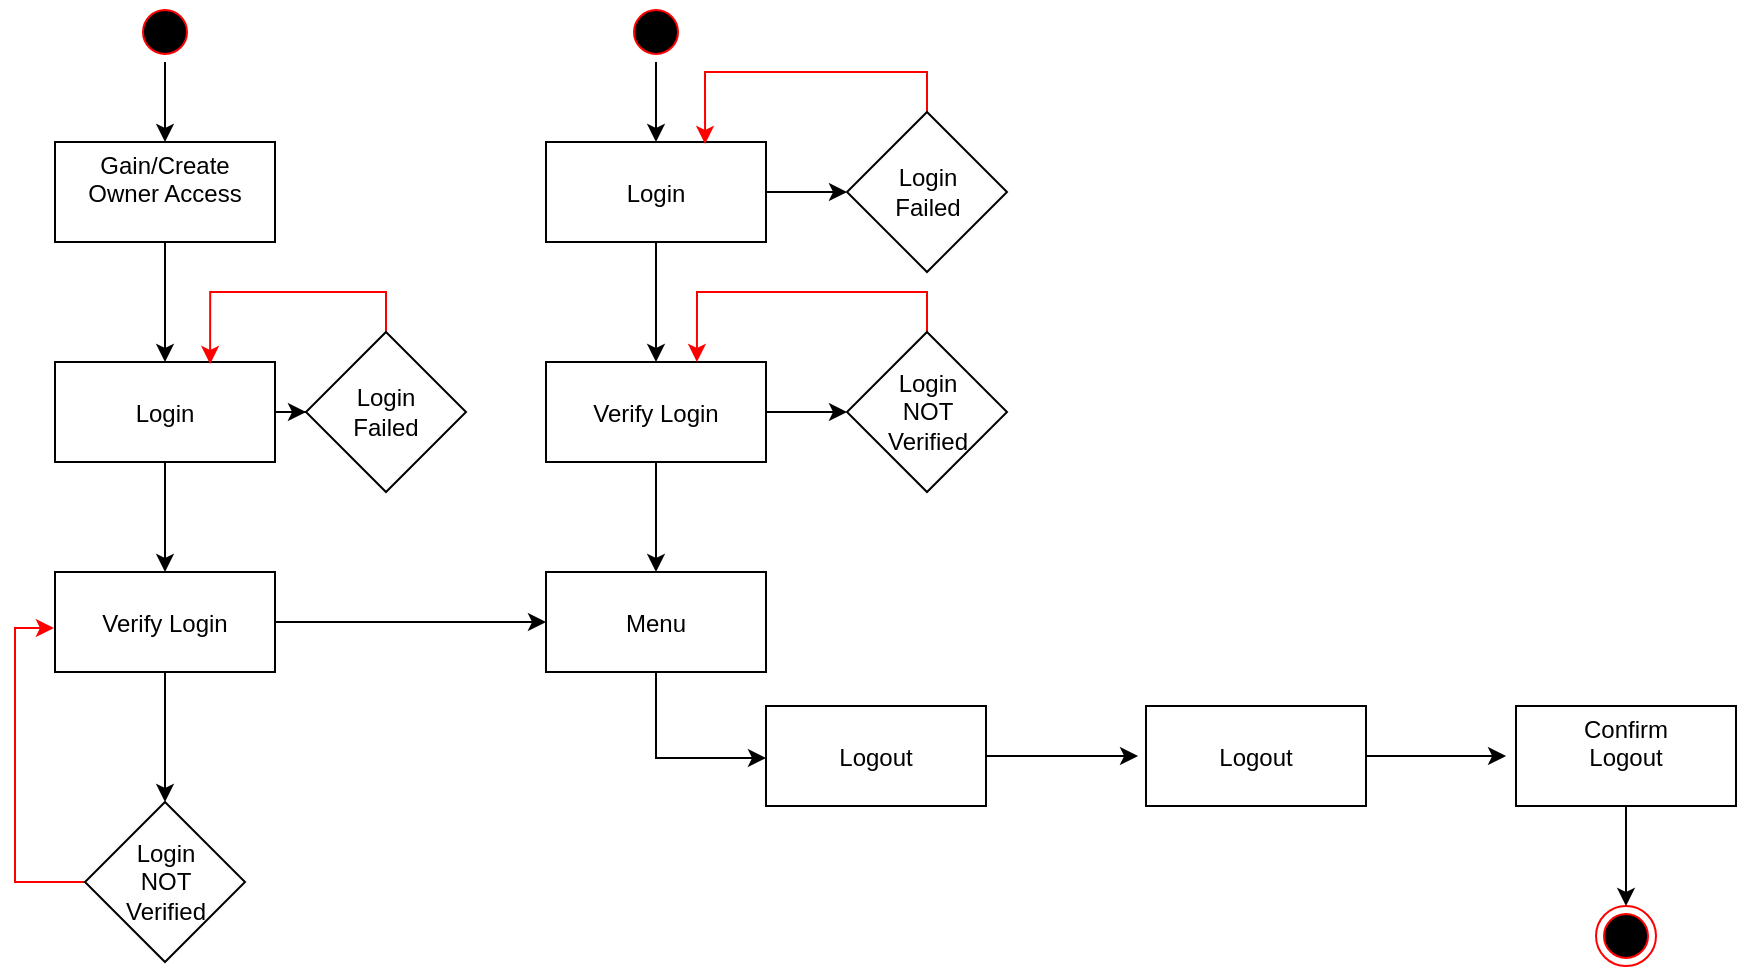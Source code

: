 <mxfile version="21.0.2" type="github">
  <diagram name="Page-1" id="e7e014a7-5840-1c2e-5031-d8a46d1fe8dd">
    <mxGraphModel dx="1600" dy="795" grid="1" gridSize="10" guides="1" tooltips="1" connect="1" arrows="1" fold="1" page="1" pageScale="1" pageWidth="1169" pageHeight="826" background="none" math="0" shadow="0">
      <root>
        <mxCell id="0" />
        <mxCell id="1" parent="0" />
        <mxCell id="RIGcY70q8ak3M7tMSxPh-38" value="" style="edgeStyle=orthogonalEdgeStyle;rounded=0;orthogonalLoop=1;jettySize=auto;html=1;strokeColor=#000000;entryX=-0.036;entryY=0.5;entryDx=0;entryDy=0;entryPerimeter=0;" parent="1" source="RIGcY70q8ak3M7tMSxPh-67" target="RIGcY70q8ak3M7tMSxPh-70" edge="1">
          <mxGeometry relative="1" as="geometry" />
        </mxCell>
        <mxCell id="RIGcY70q8ak3M7tMSxPh-39" style="edgeStyle=orthogonalEdgeStyle;rounded=0;orthogonalLoop=1;jettySize=auto;html=1;" parent="1" source="RIGcY70q8ak3M7tMSxPh-48" target="RIGcY70q8ak3M7tMSxPh-62" edge="1">
          <mxGeometry relative="1" as="geometry" />
        </mxCell>
        <mxCell id="RIGcY70q8ak3M7tMSxPh-40" value="" style="edgeStyle=orthogonalEdgeStyle;rounded=0;orthogonalLoop=1;jettySize=auto;html=1;" parent="1" source="RIGcY70q8ak3M7tMSxPh-41" target="RIGcY70q8ak3M7tMSxPh-43" edge="1">
          <mxGeometry relative="1" as="geometry" />
        </mxCell>
        <mxCell id="RIGcY70q8ak3M7tMSxPh-41" value="" style="ellipse;shape=startState;fillColor=#000000;strokeColor=#ff0000;" parent="1" vertex="1">
          <mxGeometry x="264.5" y="168" width="30" height="30" as="geometry" />
        </mxCell>
        <mxCell id="RIGcY70q8ak3M7tMSxPh-42" value="" style="edgeStyle=orthogonalEdgeStyle;rounded=0;orthogonalLoop=1;jettySize=auto;html=1;" parent="1" source="RIGcY70q8ak3M7tMSxPh-43" target="RIGcY70q8ak3M7tMSxPh-46" edge="1">
          <mxGeometry relative="1" as="geometry" />
        </mxCell>
        <mxCell id="RIGcY70q8ak3M7tMSxPh-43" value="Gain/Create&#xa;Owner Access&#xa;" style="" parent="1" vertex="1">
          <mxGeometry x="224.5" y="238" width="110" height="50" as="geometry" />
        </mxCell>
        <mxCell id="RIGcY70q8ak3M7tMSxPh-44" value="" style="edgeStyle=orthogonalEdgeStyle;rounded=0;orthogonalLoop=1;jettySize=auto;html=1;" parent="1" source="RIGcY70q8ak3M7tMSxPh-46" target="RIGcY70q8ak3M7tMSxPh-48" edge="1">
          <mxGeometry relative="1" as="geometry" />
        </mxCell>
        <mxCell id="RIGcY70q8ak3M7tMSxPh-45" value="" style="edgeStyle=orthogonalEdgeStyle;rounded=0;orthogonalLoop=1;jettySize=auto;html=1;" parent="1" source="RIGcY70q8ak3M7tMSxPh-46" target="RIGcY70q8ak3M7tMSxPh-52" edge="1">
          <mxGeometry relative="1" as="geometry" />
        </mxCell>
        <mxCell id="RIGcY70q8ak3M7tMSxPh-46" value="Login" style="" parent="1" vertex="1">
          <mxGeometry x="224.5" y="348" width="110" height="50" as="geometry" />
        </mxCell>
        <mxCell id="RIGcY70q8ak3M7tMSxPh-47" value="" style="edgeStyle=orthogonalEdgeStyle;rounded=0;orthogonalLoop=1;jettySize=auto;html=1;" parent="1" source="RIGcY70q8ak3M7tMSxPh-48" target="RIGcY70q8ak3M7tMSxPh-50" edge="1">
          <mxGeometry relative="1" as="geometry" />
        </mxCell>
        <mxCell id="RIGcY70q8ak3M7tMSxPh-48" value="Verify Login" style="" parent="1" vertex="1">
          <mxGeometry x="224.5" y="453" width="110" height="50" as="geometry" />
        </mxCell>
        <mxCell id="RIGcY70q8ak3M7tMSxPh-49" style="edgeStyle=orthogonalEdgeStyle;rounded=0;orthogonalLoop=1;jettySize=auto;html=1;exitX=0;exitY=0.5;exitDx=0;exitDy=0;entryX=-0.005;entryY=0.56;entryDx=0;entryDy=0;entryPerimeter=0;strokeColor=#FF0000;" parent="1" source="RIGcY70q8ak3M7tMSxPh-50" target="RIGcY70q8ak3M7tMSxPh-48" edge="1">
          <mxGeometry relative="1" as="geometry" />
        </mxCell>
        <mxCell id="RIGcY70q8ak3M7tMSxPh-50" value="&lt;div&gt;Login&lt;/div&gt;&lt;div&gt;NOT&lt;/div&gt;&lt;div&gt;Verified&lt;br&gt;&lt;/div&gt;" style="rhombus;whiteSpace=wrap;html=1;fillColor=rgb(255, 255, 255);" parent="1" vertex="1">
          <mxGeometry x="239.5" y="568" width="80" height="80" as="geometry" />
        </mxCell>
        <mxCell id="RIGcY70q8ak3M7tMSxPh-51" style="edgeStyle=orthogonalEdgeStyle;rounded=0;orthogonalLoop=1;jettySize=auto;html=1;exitX=0.5;exitY=0;exitDx=0;exitDy=0;entryX=0.705;entryY=0.02;entryDx=0;entryDy=0;entryPerimeter=0;strokeColor=#FF0000;" parent="1" source="RIGcY70q8ak3M7tMSxPh-52" target="RIGcY70q8ak3M7tMSxPh-46" edge="1">
          <mxGeometry relative="1" as="geometry" />
        </mxCell>
        <mxCell id="RIGcY70q8ak3M7tMSxPh-52" value="&lt;div&gt;Login&lt;/div&gt;&lt;div&gt;Failed&lt;br&gt;&lt;/div&gt;" style="rhombus;whiteSpace=wrap;html=1;fillColor=rgb(255, 255, 255);" parent="1" vertex="1">
          <mxGeometry x="350" y="333" width="80" height="80" as="geometry" />
        </mxCell>
        <mxCell id="RIGcY70q8ak3M7tMSxPh-53" value="" style="edgeStyle=orthogonalEdgeStyle;rounded=0;orthogonalLoop=1;jettySize=auto;html=1;" parent="1" source="RIGcY70q8ak3M7tMSxPh-54" target="RIGcY70q8ak3M7tMSxPh-57" edge="1">
          <mxGeometry relative="1" as="geometry" />
        </mxCell>
        <mxCell id="RIGcY70q8ak3M7tMSxPh-54" value="" style="ellipse;shape=startState;fillColor=#000000;strokeColor=#ff0000;" parent="1" vertex="1">
          <mxGeometry x="510" y="168" width="30" height="30" as="geometry" />
        </mxCell>
        <mxCell id="RIGcY70q8ak3M7tMSxPh-55" value="" style="edgeStyle=orthogonalEdgeStyle;rounded=0;orthogonalLoop=1;jettySize=auto;html=1;" parent="1" source="RIGcY70q8ak3M7tMSxPh-57" target="RIGcY70q8ak3M7tMSxPh-64" edge="1">
          <mxGeometry relative="1" as="geometry" />
        </mxCell>
        <mxCell id="RIGcY70q8ak3M7tMSxPh-56" value="" style="edgeStyle=orthogonalEdgeStyle;rounded=0;orthogonalLoop=1;jettySize=auto;html=1;" parent="1" source="RIGcY70q8ak3M7tMSxPh-57" target="RIGcY70q8ak3M7tMSxPh-60" edge="1">
          <mxGeometry relative="1" as="geometry" />
        </mxCell>
        <mxCell id="RIGcY70q8ak3M7tMSxPh-57" value="Login" style="" parent="1" vertex="1">
          <mxGeometry x="470" y="238" width="110" height="50" as="geometry" />
        </mxCell>
        <mxCell id="RIGcY70q8ak3M7tMSxPh-58" value="" style="edgeStyle=orthogonalEdgeStyle;rounded=0;orthogonalLoop=1;jettySize=auto;html=1;" parent="1" source="RIGcY70q8ak3M7tMSxPh-60" target="RIGcY70q8ak3M7tMSxPh-66" edge="1">
          <mxGeometry relative="1" as="geometry" />
        </mxCell>
        <mxCell id="RIGcY70q8ak3M7tMSxPh-59" value="" style="edgeStyle=orthogonalEdgeStyle;rounded=0;orthogonalLoop=1;jettySize=auto;html=1;" parent="1" source="RIGcY70q8ak3M7tMSxPh-60" target="RIGcY70q8ak3M7tMSxPh-62" edge="1">
          <mxGeometry relative="1" as="geometry" />
        </mxCell>
        <mxCell id="RIGcY70q8ak3M7tMSxPh-60" value="Verify Login" style="" parent="1" vertex="1">
          <mxGeometry x="470" y="348" width="110" height="50" as="geometry" />
        </mxCell>
        <mxCell id="RIGcY70q8ak3M7tMSxPh-61" style="edgeStyle=orthogonalEdgeStyle;rounded=0;orthogonalLoop=1;jettySize=auto;html=1;entryX=0;entryY=0.52;entryDx=0;entryDy=0;entryPerimeter=0;strokeColor=#000000;" parent="1" source="RIGcY70q8ak3M7tMSxPh-62" target="RIGcY70q8ak3M7tMSxPh-67" edge="1">
          <mxGeometry relative="1" as="geometry" />
        </mxCell>
        <mxCell id="RIGcY70q8ak3M7tMSxPh-62" value="Menu" style="" parent="1" vertex="1">
          <mxGeometry x="470" y="453" width="110" height="50" as="geometry" />
        </mxCell>
        <mxCell id="RIGcY70q8ak3M7tMSxPh-63" style="edgeStyle=orthogonalEdgeStyle;rounded=0;orthogonalLoop=1;jettySize=auto;html=1;exitX=0.5;exitY=0;exitDx=0;exitDy=0;entryX=0.723;entryY=0.02;entryDx=0;entryDy=0;entryPerimeter=0;strokeColor=#FF0000;" parent="1" source="RIGcY70q8ak3M7tMSxPh-64" target="RIGcY70q8ak3M7tMSxPh-57" edge="1">
          <mxGeometry relative="1" as="geometry" />
        </mxCell>
        <mxCell id="RIGcY70q8ak3M7tMSxPh-64" value="&lt;div&gt;Login&lt;/div&gt;&lt;div&gt;Failed&lt;br&gt;&lt;/div&gt;" style="rhombus;whiteSpace=wrap;html=1;fillColor=rgb(255, 255, 255);" parent="1" vertex="1">
          <mxGeometry x="620.5" y="223" width="80" height="80" as="geometry" />
        </mxCell>
        <mxCell id="RIGcY70q8ak3M7tMSxPh-65" style="edgeStyle=orthogonalEdgeStyle;rounded=0;orthogonalLoop=1;jettySize=auto;html=1;exitX=0.5;exitY=0;exitDx=0;exitDy=0;entryX=0.686;entryY=0;entryDx=0;entryDy=0;entryPerimeter=0;strokeColor=#FF0000;" parent="1" source="RIGcY70q8ak3M7tMSxPh-66" target="RIGcY70q8ak3M7tMSxPh-60" edge="1">
          <mxGeometry relative="1" as="geometry" />
        </mxCell>
        <mxCell id="RIGcY70q8ak3M7tMSxPh-66" value="&lt;div&gt;Login&lt;/div&gt;&lt;div&gt;NOT&lt;br&gt;&lt;/div&gt;&lt;div&gt;Verified&lt;br&gt;&lt;/div&gt;" style="rhombus;whiteSpace=wrap;html=1;fillColor=rgb(255, 255, 255);" parent="1" vertex="1">
          <mxGeometry x="620.5" y="333" width="80" height="80" as="geometry" />
        </mxCell>
        <mxCell id="RIGcY70q8ak3M7tMSxPh-67" value="Logout" style="fillColor=rgb(255, 255, 255);strokeColor=rgb(0, 0, 0);fontColor=rgb(0, 0, 0);" parent="1" vertex="1">
          <mxGeometry x="580" y="520" width="110" height="50" as="geometry" />
        </mxCell>
        <mxCell id="RIGcY70q8ak3M7tMSxPh-68" value="" style="ellipse;shape=endState;fillColor=#000000;strokeColor=#ff0000" parent="1" vertex="1">
          <mxGeometry x="995" y="620" width="30" height="30" as="geometry" />
        </mxCell>
        <mxCell id="RIGcY70q8ak3M7tMSxPh-69" value="" style="edgeStyle=orthogonalEdgeStyle;rounded=0;orthogonalLoop=1;jettySize=auto;html=1;strokeColor=#000000;entryX=-0.045;entryY=0.5;entryDx=0;entryDy=0;entryPerimeter=0;" parent="1" source="RIGcY70q8ak3M7tMSxPh-70" target="RIGcY70q8ak3M7tMSxPh-72" edge="1">
          <mxGeometry relative="1" as="geometry" />
        </mxCell>
        <mxCell id="RIGcY70q8ak3M7tMSxPh-70" value="Logout" style="fillColor=rgb(255, 255, 255);strokeColor=rgb(0, 0, 0);fontColor=rgb(0, 0, 0);" parent="1" vertex="1">
          <mxGeometry x="770" y="520" width="110" height="50" as="geometry" />
        </mxCell>
        <mxCell id="RIGcY70q8ak3M7tMSxPh-71" value="" style="edgeStyle=orthogonalEdgeStyle;rounded=0;orthogonalLoop=1;jettySize=auto;html=1;strokeColor=#000000;" parent="1" source="RIGcY70q8ak3M7tMSxPh-72" target="RIGcY70q8ak3M7tMSxPh-68" edge="1">
          <mxGeometry relative="1" as="geometry" />
        </mxCell>
        <mxCell id="RIGcY70q8ak3M7tMSxPh-72" value="Confirm&#xa;Logout&#xa;" style="fillColor=rgb(255, 255, 255);strokeColor=rgb(0, 0, 0);fontColor=rgb(0, 0, 0);" parent="1" vertex="1">
          <mxGeometry x="955" y="520" width="110" height="50" as="geometry" />
        </mxCell>
      </root>
    </mxGraphModel>
  </diagram>
</mxfile>
